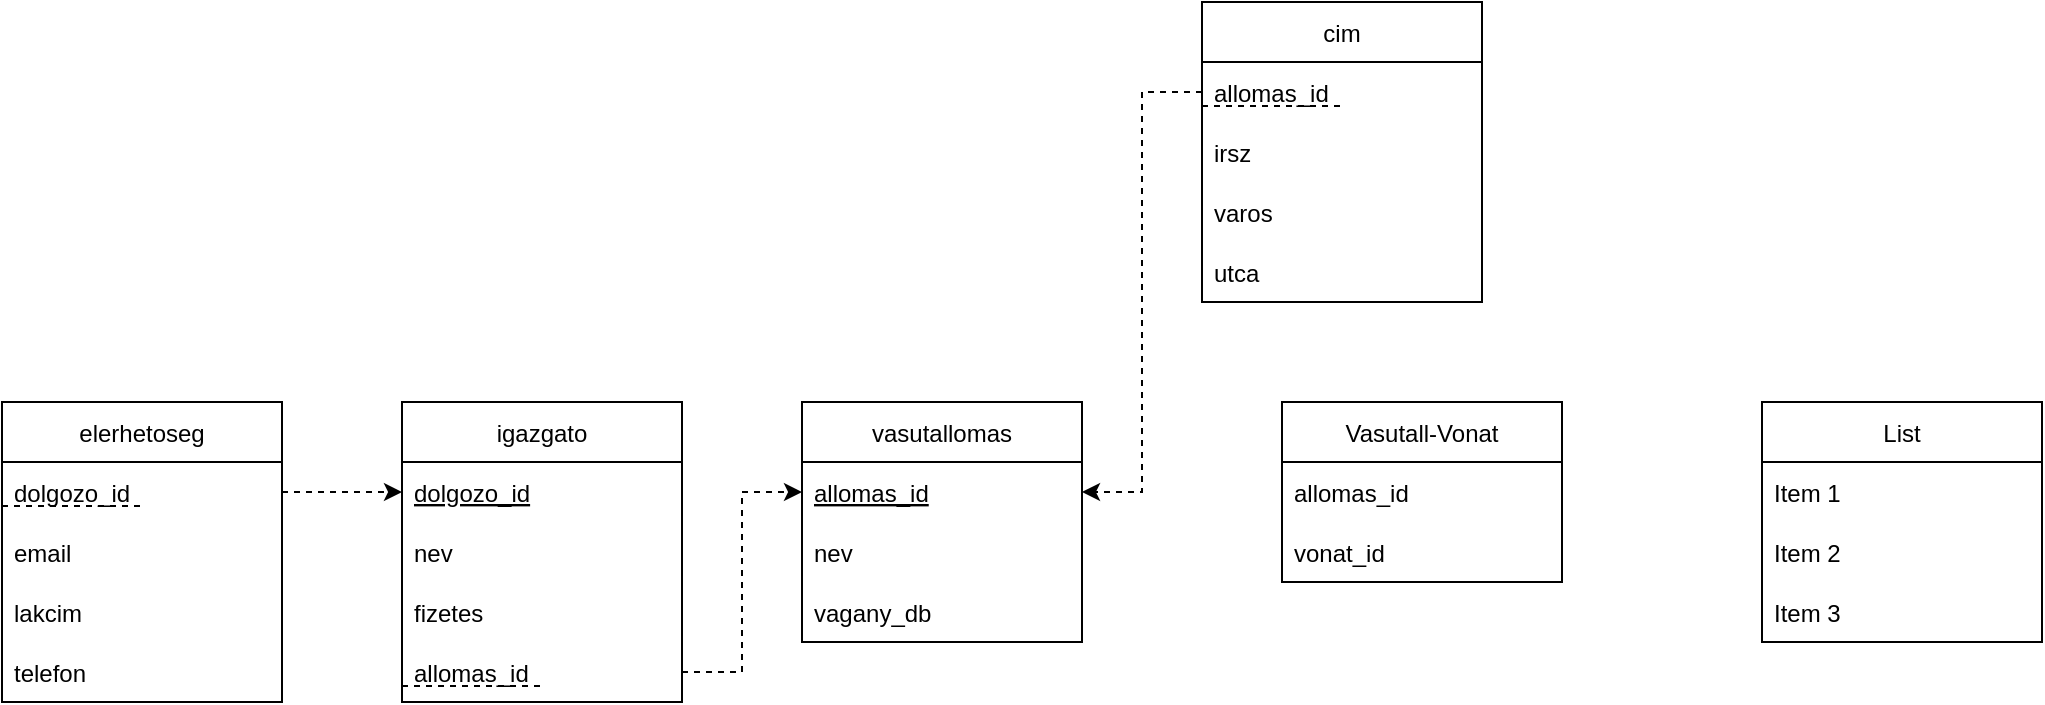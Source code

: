 <mxfile version="20.4.0" type="device"><diagram id="E0Uad--okBvbL0aYlr7T" name="1 oldal"><mxGraphModel dx="830" dy="422" grid="1" gridSize="10" guides="1" tooltips="1" connect="1" arrows="1" fold="1" page="1" pageScale="1" pageWidth="827" pageHeight="1169" math="0" shadow="0"><root><mxCell id="0"/><mxCell id="1" parent="0"/><mxCell id="6Eds3P1XreCrWjKkvbCB-1" value="igazgato" style="swimlane;fontStyle=0;childLayout=stackLayout;horizontal=1;startSize=30;horizontalStack=0;resizeParent=1;resizeParentMax=0;resizeLast=0;collapsible=1;marginBottom=0;" vertex="1" parent="1"><mxGeometry x="200" y="200" width="140" height="150" as="geometry"/></mxCell><mxCell id="6Eds3P1XreCrWjKkvbCB-2" value="dolgozo_id" style="text;strokeColor=none;fillColor=none;align=left;verticalAlign=middle;spacingLeft=4;spacingRight=4;overflow=hidden;points=[[0,0.5],[1,0.5]];portConstraint=eastwest;rotatable=0;fontStyle=4" vertex="1" parent="6Eds3P1XreCrWjKkvbCB-1"><mxGeometry y="30" width="140" height="30" as="geometry"/></mxCell><mxCell id="6Eds3P1XreCrWjKkvbCB-3" value="nev" style="text;strokeColor=none;fillColor=none;align=left;verticalAlign=middle;spacingLeft=4;spacingRight=4;overflow=hidden;points=[[0,0.5],[1,0.5]];portConstraint=eastwest;rotatable=0;" vertex="1" parent="6Eds3P1XreCrWjKkvbCB-1"><mxGeometry y="60" width="140" height="30" as="geometry"/></mxCell><mxCell id="6Eds3P1XreCrWjKkvbCB-4" value="fizetes" style="text;strokeColor=none;fillColor=none;align=left;verticalAlign=middle;spacingLeft=4;spacingRight=4;overflow=hidden;points=[[0,0.5],[1,0.5]];portConstraint=eastwest;rotatable=0;" vertex="1" parent="6Eds3P1XreCrWjKkvbCB-1"><mxGeometry y="90" width="140" height="30" as="geometry"/></mxCell><mxCell id="6Eds3P1XreCrWjKkvbCB-18" value="allomas_id" style="text;strokeColor=none;fillColor=none;align=left;verticalAlign=middle;spacingLeft=4;spacingRight=4;overflow=hidden;points=[[0,0.5],[1,0.5]];portConstraint=eastwest;rotatable=0;" vertex="1" parent="6Eds3P1XreCrWjKkvbCB-1"><mxGeometry y="120" width="140" height="30" as="geometry"/></mxCell><mxCell id="6Eds3P1XreCrWjKkvbCB-19" value="" style="endArrow=none;dashed=1;html=1;rounded=0;" edge="1" parent="6Eds3P1XreCrWjKkvbCB-1"><mxGeometry width="50" height="50" relative="1" as="geometry"><mxPoint y="142" as="sourcePoint"/><mxPoint x="70" y="142" as="targetPoint"/></mxGeometry></mxCell><mxCell id="6Eds3P1XreCrWjKkvbCB-5" value="elerhetoseg" style="swimlane;fontStyle=0;childLayout=stackLayout;horizontal=1;startSize=30;horizontalStack=0;resizeParent=1;resizeParentMax=0;resizeLast=0;collapsible=1;marginBottom=0;" vertex="1" parent="1"><mxGeometry y="200" width="140" height="150" as="geometry"/></mxCell><mxCell id="6Eds3P1XreCrWjKkvbCB-6" value="dolgozo_id" style="text;strokeColor=none;fillColor=none;align=left;verticalAlign=middle;spacingLeft=4;spacingRight=4;overflow=hidden;points=[[0,0.5],[1,0.5]];portConstraint=eastwest;rotatable=0;" vertex="1" parent="6Eds3P1XreCrWjKkvbCB-5"><mxGeometry y="30" width="140" height="30" as="geometry"/></mxCell><mxCell id="6Eds3P1XreCrWjKkvbCB-12" value="" style="endArrow=none;dashed=1;html=1;rounded=0;" edge="1" parent="6Eds3P1XreCrWjKkvbCB-5"><mxGeometry width="50" height="50" relative="1" as="geometry"><mxPoint y="52" as="sourcePoint"/><mxPoint x="70" y="52" as="targetPoint"/></mxGeometry></mxCell><mxCell id="6Eds3P1XreCrWjKkvbCB-7" value="email" style="text;strokeColor=none;fillColor=none;align=left;verticalAlign=middle;spacingLeft=4;spacingRight=4;overflow=hidden;points=[[0,0.5],[1,0.5]];portConstraint=eastwest;rotatable=0;" vertex="1" parent="6Eds3P1XreCrWjKkvbCB-5"><mxGeometry y="60" width="140" height="30" as="geometry"/></mxCell><mxCell id="6Eds3P1XreCrWjKkvbCB-8" value="lakcim" style="text;strokeColor=none;fillColor=none;align=left;verticalAlign=middle;spacingLeft=4;spacingRight=4;overflow=hidden;points=[[0,0.5],[1,0.5]];portConstraint=eastwest;rotatable=0;" vertex="1" parent="6Eds3P1XreCrWjKkvbCB-5"><mxGeometry y="90" width="140" height="30" as="geometry"/></mxCell><mxCell id="6Eds3P1XreCrWjKkvbCB-9" value="telefon" style="text;strokeColor=none;fillColor=none;align=left;verticalAlign=middle;spacingLeft=4;spacingRight=4;overflow=hidden;points=[[0,0.5],[1,0.5]];portConstraint=eastwest;rotatable=0;" vertex="1" parent="6Eds3P1XreCrWjKkvbCB-5"><mxGeometry y="120" width="140" height="30" as="geometry"/></mxCell><mxCell id="6Eds3P1XreCrWjKkvbCB-13" style="edgeStyle=orthogonalEdgeStyle;rounded=0;orthogonalLoop=1;jettySize=auto;html=1;exitX=1;exitY=0.5;exitDx=0;exitDy=0;entryX=0;entryY=0.5;entryDx=0;entryDy=0;dashed=1;" edge="1" parent="1" source="6Eds3P1XreCrWjKkvbCB-6" target="6Eds3P1XreCrWjKkvbCB-2"><mxGeometry relative="1" as="geometry"/></mxCell><mxCell id="6Eds3P1XreCrWjKkvbCB-14" value="vasutallomas" style="swimlane;fontStyle=0;childLayout=stackLayout;horizontal=1;startSize=30;horizontalStack=0;resizeParent=1;resizeParentMax=0;resizeLast=0;collapsible=1;marginBottom=0;" vertex="1" parent="1"><mxGeometry x="400" y="200" width="140" height="120" as="geometry"/></mxCell><mxCell id="6Eds3P1XreCrWjKkvbCB-15" value="allomas_id" style="text;strokeColor=none;fillColor=none;align=left;verticalAlign=middle;spacingLeft=4;spacingRight=4;overflow=hidden;points=[[0,0.5],[1,0.5]];portConstraint=eastwest;rotatable=0;fontStyle=4" vertex="1" parent="6Eds3P1XreCrWjKkvbCB-14"><mxGeometry y="30" width="140" height="30" as="geometry"/></mxCell><mxCell id="6Eds3P1XreCrWjKkvbCB-16" value="nev" style="text;strokeColor=none;fillColor=none;align=left;verticalAlign=middle;spacingLeft=4;spacingRight=4;overflow=hidden;points=[[0,0.5],[1,0.5]];portConstraint=eastwest;rotatable=0;" vertex="1" parent="6Eds3P1XreCrWjKkvbCB-14"><mxGeometry y="60" width="140" height="30" as="geometry"/></mxCell><mxCell id="6Eds3P1XreCrWjKkvbCB-17" value="vagany_db" style="text;strokeColor=none;fillColor=none;align=left;verticalAlign=middle;spacingLeft=4;spacingRight=4;overflow=hidden;points=[[0,0.5],[1,0.5]];portConstraint=eastwest;rotatable=0;" vertex="1" parent="6Eds3P1XreCrWjKkvbCB-14"><mxGeometry y="90" width="140" height="30" as="geometry"/></mxCell><mxCell id="6Eds3P1XreCrWjKkvbCB-20" style="edgeStyle=orthogonalEdgeStyle;rounded=0;orthogonalLoop=1;jettySize=auto;html=1;exitX=1;exitY=0.5;exitDx=0;exitDy=0;entryX=0;entryY=0.5;entryDx=0;entryDy=0;dashed=1;" edge="1" parent="1" source="6Eds3P1XreCrWjKkvbCB-18" target="6Eds3P1XreCrWjKkvbCB-15"><mxGeometry relative="1" as="geometry"/></mxCell><mxCell id="6Eds3P1XreCrWjKkvbCB-21" value="cim" style="swimlane;fontStyle=0;childLayout=stackLayout;horizontal=1;startSize=30;horizontalStack=0;resizeParent=1;resizeParentMax=0;resizeLast=0;collapsible=1;marginBottom=0;" vertex="1" parent="1"><mxGeometry x="600" width="140" height="150" as="geometry"/></mxCell><mxCell id="6Eds3P1XreCrWjKkvbCB-22" value="allomas_id" style="text;strokeColor=none;fillColor=none;align=left;verticalAlign=middle;spacingLeft=4;spacingRight=4;overflow=hidden;points=[[0,0.5],[1,0.5]];portConstraint=eastwest;rotatable=0;" vertex="1" parent="6Eds3P1XreCrWjKkvbCB-21"><mxGeometry y="30" width="140" height="30" as="geometry"/></mxCell><mxCell id="6Eds3P1XreCrWjKkvbCB-26" value="" style="endArrow=none;dashed=1;html=1;rounded=0;" edge="1" parent="6Eds3P1XreCrWjKkvbCB-21"><mxGeometry width="50" height="50" relative="1" as="geometry"><mxPoint y="52" as="sourcePoint"/><mxPoint x="70" y="52" as="targetPoint"/></mxGeometry></mxCell><mxCell id="6Eds3P1XreCrWjKkvbCB-23" value="irsz" style="text;strokeColor=none;fillColor=none;align=left;verticalAlign=middle;spacingLeft=4;spacingRight=4;overflow=hidden;points=[[0,0.5],[1,0.5]];portConstraint=eastwest;rotatable=0;" vertex="1" parent="6Eds3P1XreCrWjKkvbCB-21"><mxGeometry y="60" width="140" height="30" as="geometry"/></mxCell><mxCell id="6Eds3P1XreCrWjKkvbCB-24" value="varos" style="text;strokeColor=none;fillColor=none;align=left;verticalAlign=middle;spacingLeft=4;spacingRight=4;overflow=hidden;points=[[0,0.5],[1,0.5]];portConstraint=eastwest;rotatable=0;" vertex="1" parent="6Eds3P1XreCrWjKkvbCB-21"><mxGeometry y="90" width="140" height="30" as="geometry"/></mxCell><mxCell id="6Eds3P1XreCrWjKkvbCB-25" value="utca" style="text;strokeColor=none;fillColor=none;align=left;verticalAlign=middle;spacingLeft=4;spacingRight=4;overflow=hidden;points=[[0,0.5],[1,0.5]];portConstraint=eastwest;rotatable=0;" vertex="1" parent="6Eds3P1XreCrWjKkvbCB-21"><mxGeometry y="120" width="140" height="30" as="geometry"/></mxCell><mxCell id="6Eds3P1XreCrWjKkvbCB-27" style="edgeStyle=orthogonalEdgeStyle;rounded=0;orthogonalLoop=1;jettySize=auto;html=1;exitX=0;exitY=0.5;exitDx=0;exitDy=0;entryX=1;entryY=0.5;entryDx=0;entryDy=0;dashed=1;" edge="1" parent="1" source="6Eds3P1XreCrWjKkvbCB-22" target="6Eds3P1XreCrWjKkvbCB-15"><mxGeometry relative="1" as="geometry"/></mxCell><mxCell id="6Eds3P1XreCrWjKkvbCB-28" value="Vasutall-Vonat" style="swimlane;fontStyle=0;childLayout=stackLayout;horizontal=1;startSize=30;horizontalStack=0;resizeParent=1;resizeParentMax=0;resizeLast=0;collapsible=1;marginBottom=0;" vertex="1" parent="1"><mxGeometry x="640" y="200" width="140" height="90" as="geometry"/></mxCell><mxCell id="6Eds3P1XreCrWjKkvbCB-29" value="allomas_id" style="text;strokeColor=none;fillColor=none;align=left;verticalAlign=middle;spacingLeft=4;spacingRight=4;overflow=hidden;points=[[0,0.5],[1,0.5]];portConstraint=eastwest;rotatable=0;" vertex="1" parent="6Eds3P1XreCrWjKkvbCB-28"><mxGeometry y="30" width="140" height="30" as="geometry"/></mxCell><mxCell id="6Eds3P1XreCrWjKkvbCB-30" value="vonat_id" style="text;strokeColor=none;fillColor=none;align=left;verticalAlign=middle;spacingLeft=4;spacingRight=4;overflow=hidden;points=[[0,0.5],[1,0.5]];portConstraint=eastwest;rotatable=0;" vertex="1" parent="6Eds3P1XreCrWjKkvbCB-28"><mxGeometry y="60" width="140" height="30" as="geometry"/></mxCell><mxCell id="6Eds3P1XreCrWjKkvbCB-32" value="List" style="swimlane;fontStyle=0;childLayout=stackLayout;horizontal=1;startSize=30;horizontalStack=0;resizeParent=1;resizeParentMax=0;resizeLast=0;collapsible=1;marginBottom=0;" vertex="1" parent="1"><mxGeometry x="880" y="200" width="140" height="120" as="geometry"/></mxCell><mxCell id="6Eds3P1XreCrWjKkvbCB-33" value="Item 1" style="text;strokeColor=none;fillColor=none;align=left;verticalAlign=middle;spacingLeft=4;spacingRight=4;overflow=hidden;points=[[0,0.5],[1,0.5]];portConstraint=eastwest;rotatable=0;" vertex="1" parent="6Eds3P1XreCrWjKkvbCB-32"><mxGeometry y="30" width="140" height="30" as="geometry"/></mxCell><mxCell id="6Eds3P1XreCrWjKkvbCB-34" value="Item 2" style="text;strokeColor=none;fillColor=none;align=left;verticalAlign=middle;spacingLeft=4;spacingRight=4;overflow=hidden;points=[[0,0.5],[1,0.5]];portConstraint=eastwest;rotatable=0;" vertex="1" parent="6Eds3P1XreCrWjKkvbCB-32"><mxGeometry y="60" width="140" height="30" as="geometry"/></mxCell><mxCell id="6Eds3P1XreCrWjKkvbCB-35" value="Item 3" style="text;strokeColor=none;fillColor=none;align=left;verticalAlign=middle;spacingLeft=4;spacingRight=4;overflow=hidden;points=[[0,0.5],[1,0.5]];portConstraint=eastwest;rotatable=0;" vertex="1" parent="6Eds3P1XreCrWjKkvbCB-32"><mxGeometry y="90" width="140" height="30" as="geometry"/></mxCell></root></mxGraphModel></diagram></mxfile>